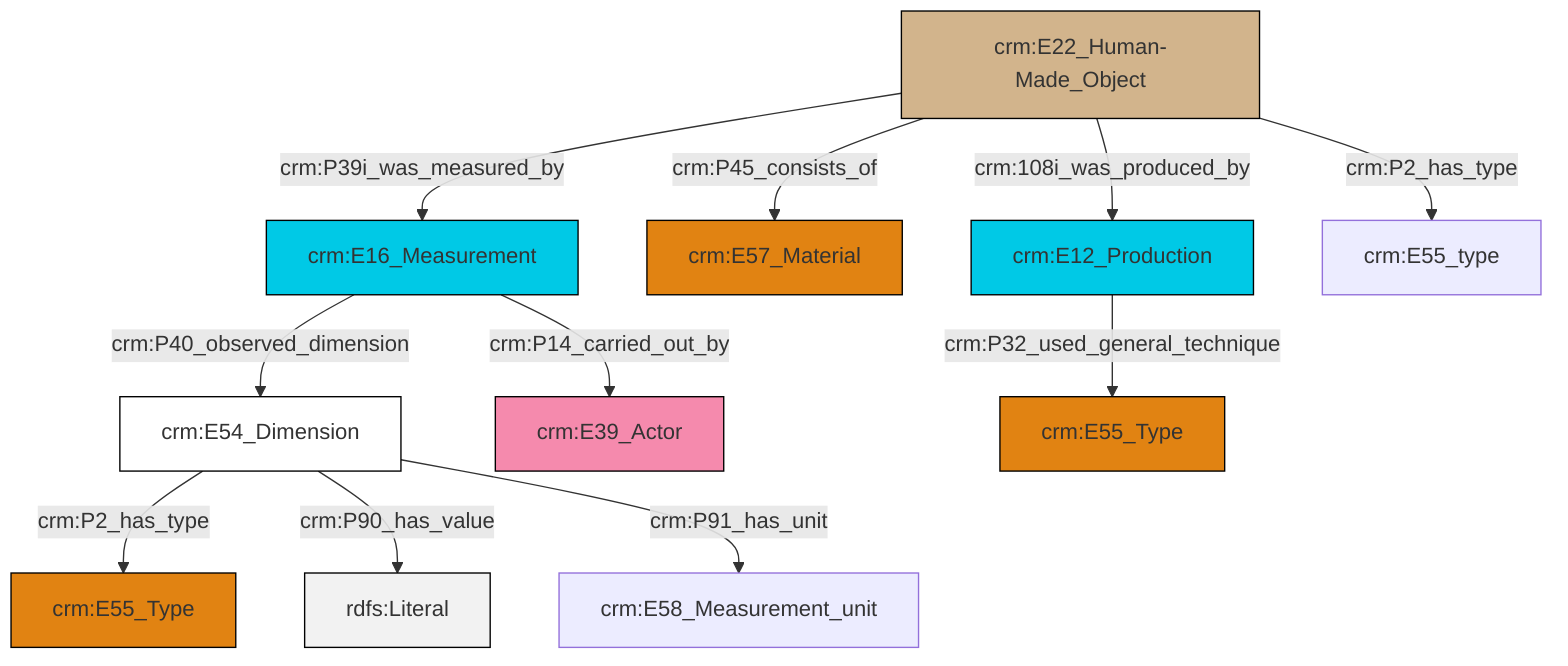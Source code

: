 graph TD
classDef Literal fill:#f2f2f2,stroke:#000000;
classDef CRM_Entity fill:#FFFFFF,stroke:#000000;
classDef Temporal_Entity fill:#00C9E6, stroke:#000000;
classDef Type fill:#E18312, stroke:#000000;
classDef Time-Span fill:#2C9C91, stroke:#000000;
classDef Appellation fill:#FFEB7F, stroke:#000000;
classDef Place fill:#008836, stroke:#000000;
classDef Persistent_Item fill:#B266B2, stroke:#000000;
classDef Conceptual_Object fill:#FFD700, stroke:#000000;
classDef Physical_Thing fill:#D2B48C, stroke:#000000;
classDef Actor fill:#f58aad, stroke:#000000;
classDef PC_Classes fill:#4ce600, stroke:#000000;
classDef Multi fill:#cccccc,stroke:#000000;

0["crm:E54_Dimension"]:::CRM_Entity -->|crm:P2_has_type| 1["crm:E55_Type"]:::Type
0["crm:E54_Dimension"]:::CRM_Entity -->|crm:P90_has_value| 2[rdfs:Literal]:::Literal
3["crm:E22_Human-Made_Object"]:::Physical_Thing -->|crm:P39i_was_measured_by| 4["crm:E16_Measurement"]:::Temporal_Entity
3["crm:E22_Human-Made_Object"]:::Physical_Thing -->|crm:108i_was_produced_by| 7["crm:E12_Production"]:::Temporal_Entity
4["crm:E16_Measurement"]:::Temporal_Entity -->|crm:P40_observed_dimension| 0["crm:E54_Dimension"]:::CRM_Entity
4["crm:E16_Measurement"]:::Temporal_Entity -->|crm:P14_carried_out_by| 10["crm:E39_Actor"]:::Actor
3["crm:E22_Human-Made_Object"]:::Physical_Thing -->|crm:P45_consists_of| 5["crm:E57_Material"]:::Type
3["crm:E22_Human-Made_Object"]:::Physical_Thing -->|crm:P2_has_type| 11["crm:E55_type"]:::Default
7["crm:E12_Production"]:::Temporal_Entity -->|crm:P32_used_general_technique| 13["crm:E55_Type"]:::Type
0["crm:E54_Dimension"]:::CRM_Entity -->|crm:P91_has_unit| 18["crm:E58_Measurement_unit"]:::Default